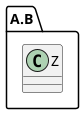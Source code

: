 {
  "sha1": "6unr72ue3nyn66gdgo1mec51ixyzmsj",
  "insertion": {
    "when": "2024-05-30T20:48:21.054Z",
    "url": "https://github.com/plantuml/plantuml/issues/1352",
    "user": "plantuml@gmail.com"
  }
}
@startuml
!pragma useIntermediatePackages false
class A.B.Z {
}
@enduml
